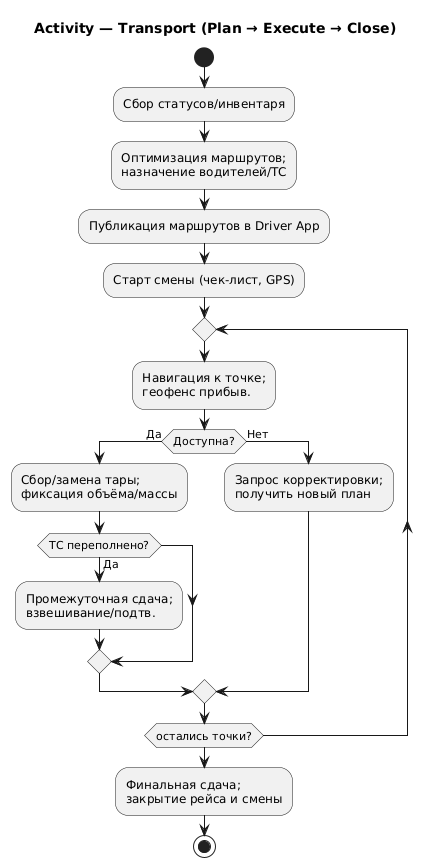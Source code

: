 @startuml
title Activity — Transport (Plan → Execute → Close)
skinparam defaultFontName "DejaVu Sans"
start
:Сбор статусов/инвентаря;
:Оптимизация маршрутов;\nназначение водителей/ТС;
:Публикация маршрутов в Driver App;

:Старт смены (чек-лист, GPS);
repeat
  :Навигация к точке;\nгеофенс прибыв.;
  if (Доступна?) then (Да)
    :Сбор/замена тары;\nфиксация объёма/массы;
    if (ТС переполнено?) then (Да)
      :Промежуточная сдача;\nвзвешивание/подтв.;
    endif
  else (Нет)
    :Запрос корректировки;\nполучить новый план;
  endif
repeat while (остались точки?)
:Финальная сдача;\nзакрытие рейса и смены;
stop
@enduml
